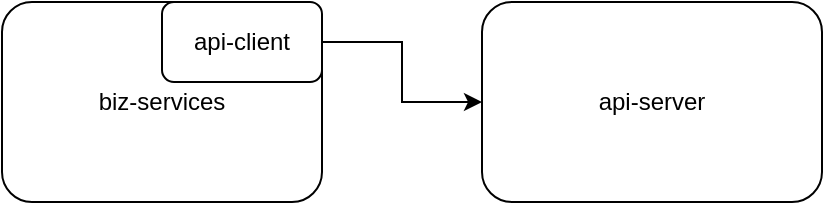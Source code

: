 <mxfile version="15.7.1" type="github">
  <diagram id="5OmAYjAvA2Iin82_JVHf" name="第 1 页">
    <mxGraphModel dx="1038" dy="547" grid="1" gridSize="10" guides="1" tooltips="1" connect="1" arrows="1" fold="1" page="1" pageScale="1" pageWidth="1100" pageHeight="850" math="0" shadow="0">
      <root>
        <mxCell id="0" />
        <mxCell id="1" parent="0" />
        <mxCell id="0QZgncJWCN-Q1ZCE9T5g-2" value="api-server" style="rounded=1;whiteSpace=wrap;html=1;" vertex="1" parent="1">
          <mxGeometry x="250" y="40" width="170" height="100" as="geometry" />
        </mxCell>
        <mxCell id="0QZgncJWCN-Q1ZCE9T5g-4" value="" style="group" vertex="1" connectable="0" parent="1">
          <mxGeometry x="10" y="40" width="160" height="100" as="geometry" />
        </mxCell>
        <mxCell id="0QZgncJWCN-Q1ZCE9T5g-3" value="biz-services" style="rounded=1;whiteSpace=wrap;html=1;" vertex="1" parent="0QZgncJWCN-Q1ZCE9T5g-4">
          <mxGeometry width="160" height="100" as="geometry" />
        </mxCell>
        <mxCell id="0QZgncJWCN-Q1ZCE9T5g-1" value="api-client" style="rounded=1;whiteSpace=wrap;html=1;" vertex="1" parent="0QZgncJWCN-Q1ZCE9T5g-4">
          <mxGeometry x="80" width="80" height="40" as="geometry" />
        </mxCell>
        <mxCell id="0QZgncJWCN-Q1ZCE9T5g-5" value="" style="edgeStyle=orthogonalEdgeStyle;rounded=0;orthogonalLoop=1;jettySize=auto;html=1;" edge="1" parent="1" source="0QZgncJWCN-Q1ZCE9T5g-1" target="0QZgncJWCN-Q1ZCE9T5g-2">
          <mxGeometry relative="1" as="geometry" />
        </mxCell>
      </root>
    </mxGraphModel>
  </diagram>
</mxfile>
